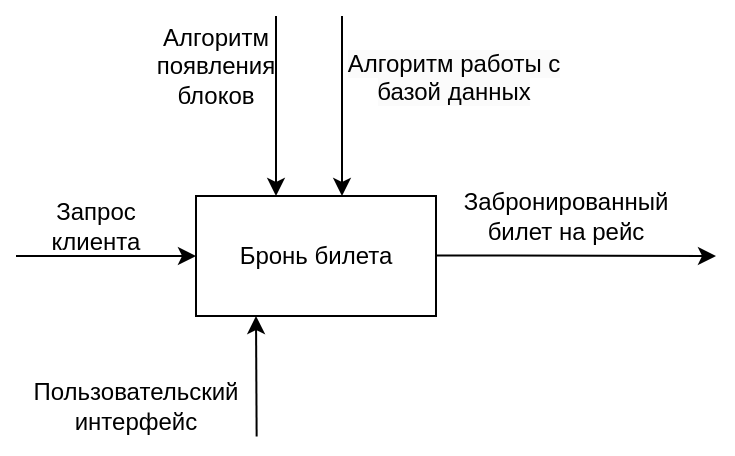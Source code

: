 <mxfile version="24.4.10" type="device">
  <diagram name="Страница — 1" id="8MR3RzWNxrYm47fKBaq4">
    <mxGraphModel dx="1386" dy="801" grid="1" gridSize="10" guides="1" tooltips="1" connect="1" arrows="1" fold="1" page="1" pageScale="1" pageWidth="827" pageHeight="1169" math="0" shadow="0">
      <root>
        <mxCell id="0" />
        <mxCell id="1" parent="0" />
        <mxCell id="9ydrv3nZ5mGaOBTBk0V5-1" value="Бронь билета" style="rounded=0;whiteSpace=wrap;html=1;" parent="1" vertex="1">
          <mxGeometry x="340" y="360" width="120" height="60" as="geometry" />
        </mxCell>
        <mxCell id="9ydrv3nZ5mGaOBTBk0V5-4" value="" style="endArrow=classic;html=1;rounded=0;entryX=0;entryY=0.5;entryDx=0;entryDy=0;" parent="1" target="9ydrv3nZ5mGaOBTBk0V5-1" edge="1">
          <mxGeometry width="50" height="50" relative="1" as="geometry">
            <mxPoint x="250" y="390" as="sourcePoint" />
            <mxPoint x="230" y="360" as="targetPoint" />
          </mxGeometry>
        </mxCell>
        <mxCell id="9ydrv3nZ5mGaOBTBk0V5-5" value="" style="endArrow=classic;html=1;rounded=0;" parent="1" edge="1">
          <mxGeometry width="50" height="50" relative="1" as="geometry">
            <mxPoint x="460" y="389.71" as="sourcePoint" />
            <mxPoint x="600" y="390" as="targetPoint" />
          </mxGeometry>
        </mxCell>
        <mxCell id="9ydrv3nZ5mGaOBTBk0V5-6" value="" style="endArrow=classic;html=1;rounded=0;entryX=0.289;entryY=0.995;entryDx=0;entryDy=0;entryPerimeter=0;" parent="1" edge="1">
          <mxGeometry width="50" height="50" relative="1" as="geometry">
            <mxPoint x="370.32" y="480.3" as="sourcePoint" />
            <mxPoint x="370.0" y="420.0" as="targetPoint" />
          </mxGeometry>
        </mxCell>
        <mxCell id="9ydrv3nZ5mGaOBTBk0V5-7" value="" style="endArrow=classic;html=1;rounded=0;entryX=0.289;entryY=0.995;entryDx=0;entryDy=0;entryPerimeter=0;" parent="1" edge="1">
          <mxGeometry width="50" height="50" relative="1" as="geometry">
            <mxPoint x="380" y="270" as="sourcePoint" />
            <mxPoint x="380.0" y="360.0" as="targetPoint" />
          </mxGeometry>
        </mxCell>
        <mxCell id="9ydrv3nZ5mGaOBTBk0V5-8" value="Запрос клиента" style="text;html=1;align=center;verticalAlign=middle;whiteSpace=wrap;rounded=0;" parent="1" vertex="1">
          <mxGeometry x="260" y="360" width="60" height="30" as="geometry" />
        </mxCell>
        <mxCell id="9ydrv3nZ5mGaOBTBk0V5-9" value="Забронированный билет на рейс" style="text;html=1;align=center;verticalAlign=middle;whiteSpace=wrap;rounded=0;" parent="1" vertex="1">
          <mxGeometry x="470" y="350" width="110" height="40" as="geometry" />
        </mxCell>
        <mxCell id="9ydrv3nZ5mGaOBTBk0V5-10" value="Пользовательский интерфейс" style="text;html=1;align=center;verticalAlign=middle;whiteSpace=wrap;rounded=0;" parent="1" vertex="1">
          <mxGeometry x="270" y="450" width="80" height="30" as="geometry" />
        </mxCell>
        <mxCell id="9ydrv3nZ5mGaOBTBk0V5-11" value="Алгоритм появления блоков" style="text;html=1;align=center;verticalAlign=middle;whiteSpace=wrap;rounded=0;" parent="1" vertex="1">
          <mxGeometry x="320" y="280" width="60" height="30" as="geometry" />
        </mxCell>
        <mxCell id="DL5LZsEftJqBS9trvse9-1" value="&lt;span style=&quot;color: rgb(0, 0, 0); font-family: Helvetica; font-size: 12px; font-style: normal; font-variant-ligatures: normal; font-variant-caps: normal; font-weight: 400; letter-spacing: normal; orphans: 2; text-indent: 0px; text-transform: none; widows: 2; word-spacing: 0px; -webkit-text-stroke-width: 0px; white-space: normal; background-color: rgb(251, 251, 251); text-decoration-thickness: initial; text-decoration-style: initial; text-decoration-color: initial; float: none; display: inline !important;&quot;&gt;Алгоритм работы с базой данных&lt;/span&gt;" style="text;whiteSpace=wrap;html=1;align=center;" vertex="1" parent="1">
          <mxGeometry x="414" y="280" width="110" height="40" as="geometry" />
        </mxCell>
        <mxCell id="DL5LZsEftJqBS9trvse9-2" value="" style="endArrow=classic;html=1;rounded=0;entryX=0.289;entryY=0.995;entryDx=0;entryDy=0;entryPerimeter=0;" edge="1" parent="1">
          <mxGeometry width="50" height="50" relative="1" as="geometry">
            <mxPoint x="413" y="270" as="sourcePoint" />
            <mxPoint x="413.0" y="360.0" as="targetPoint" />
          </mxGeometry>
        </mxCell>
      </root>
    </mxGraphModel>
  </diagram>
</mxfile>
